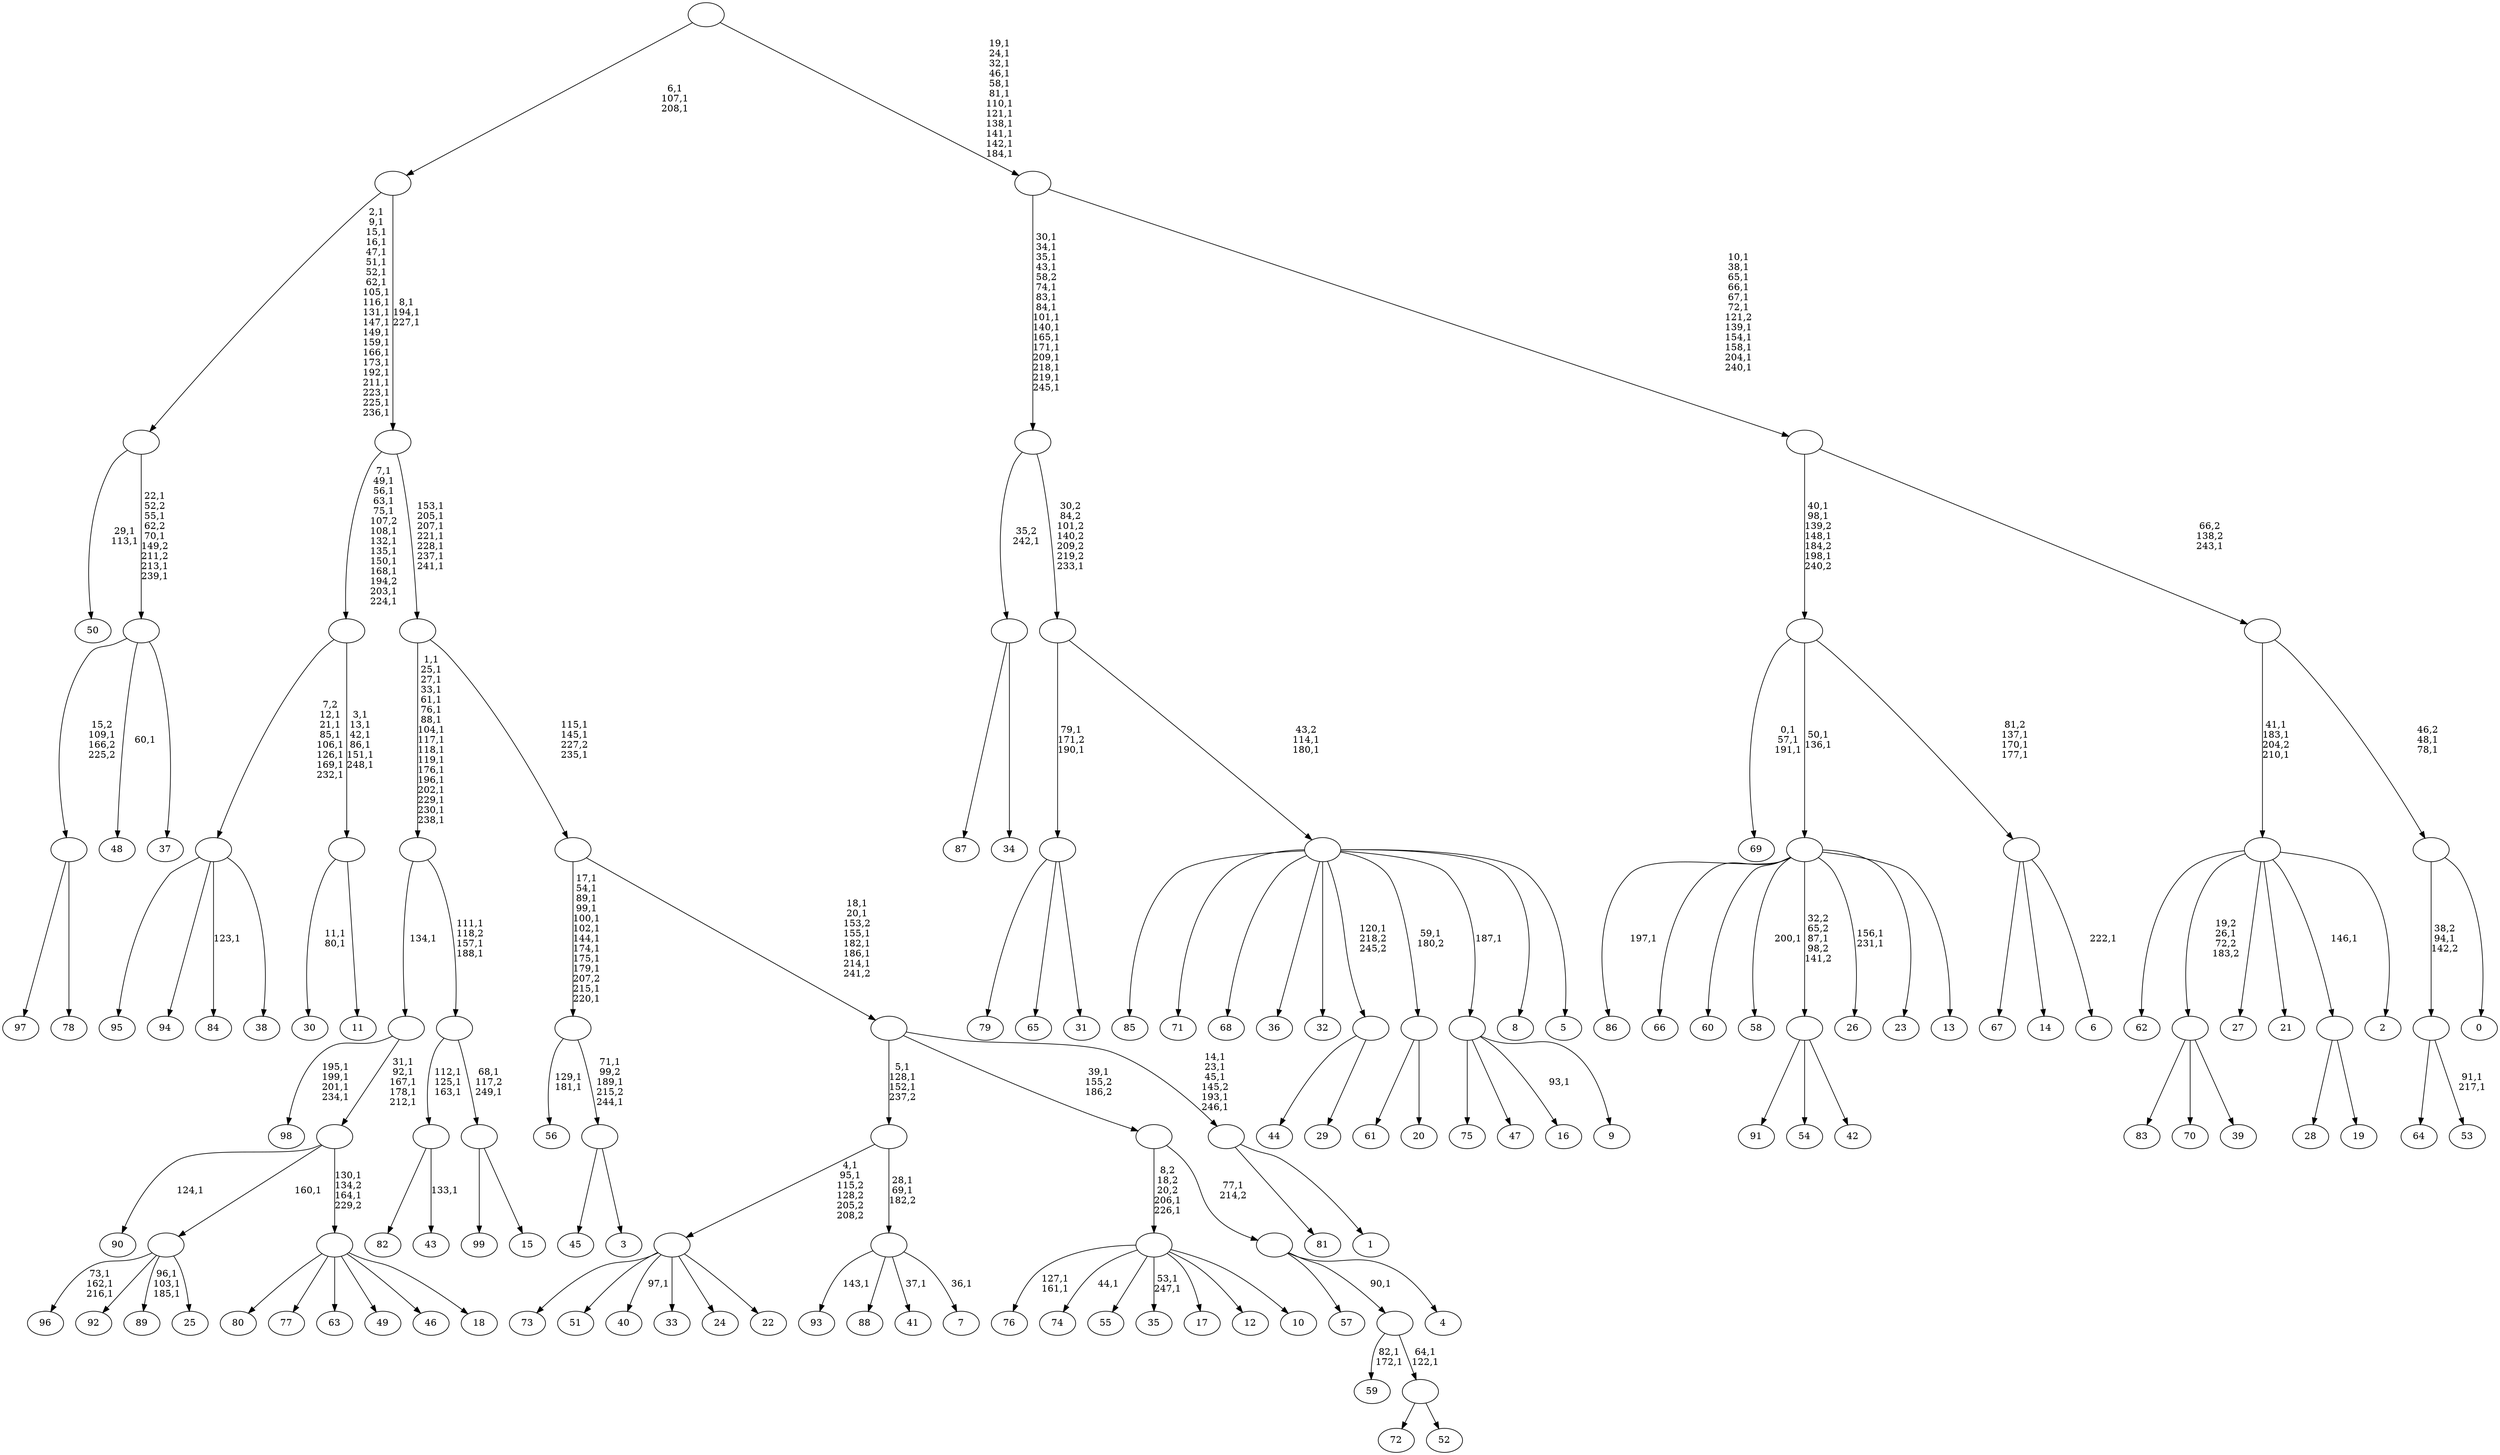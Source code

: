 digraph T {
	350 [label="99"]
	349 [label="98"]
	344 [label="97"]
	343 [label="96"]
	339 [label="95"]
	338 [label="94"]
	337 [label="93"]
	335 [label="92"]
	334 [label="91"]
	333 [label="90"]
	331 [label="89"]
	327 [label="88"]
	326 [label="87"]
	325 [label="86"]
	323 [label="85"]
	322 [label="84"]
	320 [label="83"]
	319 [label="82"]
	318 [label="81"]
	317 [label="80"]
	316 [label="79"]
	315 [label="78"]
	314 [label=""]
	313 [label="77"]
	312 [label="76"]
	309 [label="75"]
	308 [label="74"]
	306 [label="73"]
	305 [label="72"]
	304 [label="71"]
	303 [label="70"]
	302 [label="69"]
	298 [label="68"]
	297 [label="67"]
	296 [label="66"]
	295 [label="65"]
	294 [label="64"]
	293 [label="63"]
	292 [label="62"]
	291 [label="61"]
	290 [label="60"]
	289 [label="59"]
	286 [label="58"]
	284 [label="57"]
	283 [label="56"]
	280 [label="55"]
	279 [label="54"]
	278 [label="53"]
	275 [label=""]
	274 [label="52"]
	273 [label=""]
	271 [label=""]
	270 [label="51"]
	269 [label="50"]
	266 [label="49"]
	265 [label="48"]
	263 [label="47"]
	262 [label="46"]
	261 [label="45"]
	260 [label="44"]
	259 [label="43"]
	257 [label=""]
	254 [label="42"]
	253 [label=""]
	252 [label="41"]
	250 [label="40"]
	248 [label="39"]
	247 [label=""]
	246 [label="38"]
	245 [label=""]
	238 [label="37"]
	237 [label=""]
	232 [label=""]
	211 [label="36"]
	210 [label="35"]
	207 [label="34"]
	206 [label=""]
	205 [label="33"]
	204 [label="32"]
	203 [label="31"]
	202 [label=""]
	200 [label="30"]
	197 [label="29"]
	196 [label=""]
	195 [label="28"]
	194 [label="27"]
	193 [label="26"]
	190 [label="25"]
	189 [label=""]
	188 [label="24"]
	187 [label="23"]
	186 [label="22"]
	185 [label=""]
	183 [label="21"]
	182 [label="20"]
	181 [label=""]
	180 [label="19"]
	179 [label=""]
	178 [label="18"]
	177 [label=""]
	175 [label=""]
	170 [label=""]
	169 [label="17"]
	168 [label="16"]
	166 [label="15"]
	165 [label=""]
	163 [label=""]
	160 [label=""]
	143 [label="14"]
	142 [label="13"]
	141 [label=""]
	139 [label="12"]
	138 [label="11"]
	137 [label=""]
	131 [label=""]
	119 [label="10"]
	118 [label=""]
	116 [label="9"]
	115 [label=""]
	114 [label="8"]
	113 [label="7"]
	111 [label=""]
	109 [label=""]
	106 [label="6"]
	104 [label=""]
	101 [label=""]
	97 [label="5"]
	96 [label=""]
	94 [label=""]
	93 [label=""]
	78 [label="4"]
	77 [label=""]
	76 [label=""]
	75 [label="3"]
	74 [label=""]
	71 [label=""]
	59 [label="2"]
	58 [label=""]
	55 [label="1"]
	54 [label=""]
	49 [label=""]
	43 [label=""]
	40 [label=""]
	33 [label=""]
	30 [label=""]
	27 [label="0"]
	26 [label=""]
	24 [label=""]
	23 [label=""]
	12 [label=""]
	0 [label=""]
	314 -> 344 [label=""]
	314 -> 315 [label=""]
	275 -> 278 [label="91,1\n217,1"]
	275 -> 294 [label=""]
	273 -> 305 [label=""]
	273 -> 274 [label=""]
	271 -> 273 [label="64,1\n122,1"]
	271 -> 289 [label="82,1\n172,1"]
	257 -> 259 [label="133,1"]
	257 -> 319 [label=""]
	253 -> 334 [label=""]
	253 -> 279 [label=""]
	253 -> 254 [label=""]
	247 -> 320 [label=""]
	247 -> 303 [label=""]
	247 -> 248 [label=""]
	245 -> 322 [label="123,1"]
	245 -> 339 [label=""]
	245 -> 338 [label=""]
	245 -> 246 [label=""]
	237 -> 265 [label="60,1"]
	237 -> 314 [label="15,2\n109,1\n166,2\n225,2"]
	237 -> 238 [label=""]
	232 -> 237 [label="22,1\n52,2\n55,1\n62,2\n70,1\n149,2\n211,2\n213,1\n239,1"]
	232 -> 269 [label="29,1\n113,1"]
	206 -> 326 [label=""]
	206 -> 207 [label=""]
	202 -> 316 [label=""]
	202 -> 295 [label=""]
	202 -> 203 [label=""]
	196 -> 260 [label=""]
	196 -> 197 [label=""]
	189 -> 331 [label="96,1\n103,1\n185,1"]
	189 -> 343 [label="73,1\n162,1\n216,1"]
	189 -> 335 [label=""]
	189 -> 190 [label=""]
	185 -> 250 [label="97,1"]
	185 -> 306 [label=""]
	185 -> 270 [label=""]
	185 -> 205 [label=""]
	185 -> 188 [label=""]
	185 -> 186 [label=""]
	181 -> 291 [label=""]
	181 -> 182 [label=""]
	179 -> 195 [label=""]
	179 -> 180 [label=""]
	177 -> 317 [label=""]
	177 -> 313 [label=""]
	177 -> 293 [label=""]
	177 -> 266 [label=""]
	177 -> 262 [label=""]
	177 -> 178 [label=""]
	175 -> 177 [label="130,1\n134,2\n164,1\n229,2"]
	175 -> 333 [label="124,1"]
	175 -> 189 [label="160,1"]
	170 -> 175 [label="31,1\n92,1\n167,1\n178,1\n212,1"]
	170 -> 349 [label="195,1\n199,1\n201,1\n234,1"]
	165 -> 350 [label=""]
	165 -> 166 [label=""]
	163 -> 165 [label="68,1\n117,2\n249,1"]
	163 -> 257 [label="112,1\n125,1\n163,1"]
	160 -> 163 [label="111,1\n118,2\n157,1\n188,1"]
	160 -> 170 [label="134,1"]
	141 -> 193 [label="156,1\n231,1"]
	141 -> 286 [label="200,1"]
	141 -> 325 [label="197,1"]
	141 -> 296 [label=""]
	141 -> 290 [label=""]
	141 -> 253 [label="32,2\n65,2\n87,1\n98,2\n141,2"]
	141 -> 187 [label=""]
	141 -> 142 [label=""]
	137 -> 200 [label="11,1\n80,1"]
	137 -> 138 [label=""]
	131 -> 137 [label="3,1\n13,1\n42,1\n86,1\n151,1\n248,1"]
	131 -> 245 [label="7,2\n12,1\n21,1\n85,1\n106,1\n126,1\n169,1\n232,1"]
	118 -> 210 [label="53,1\n247,1"]
	118 -> 308 [label="44,1"]
	118 -> 312 [label="127,1\n161,1"]
	118 -> 280 [label=""]
	118 -> 169 [label=""]
	118 -> 139 [label=""]
	118 -> 119 [label=""]
	115 -> 168 [label="93,1"]
	115 -> 309 [label=""]
	115 -> 263 [label=""]
	115 -> 116 [label=""]
	111 -> 113 [label="36,1"]
	111 -> 252 [label="37,1"]
	111 -> 337 [label="143,1"]
	111 -> 327 [label=""]
	109 -> 111 [label="28,1\n69,1\n182,2"]
	109 -> 185 [label="4,1\n95,1\n115,2\n128,2\n205,2\n208,2"]
	104 -> 106 [label="222,1"]
	104 -> 297 [label=""]
	104 -> 143 [label=""]
	101 -> 104 [label="81,2\n137,1\n170,1\n177,1"]
	101 -> 141 [label="50,1\n136,1"]
	101 -> 302 [label="0,1\n57,1\n191,1"]
	96 -> 323 [label=""]
	96 -> 304 [label=""]
	96 -> 298 [label=""]
	96 -> 211 [label=""]
	96 -> 204 [label=""]
	96 -> 196 [label="120,1\n218,2\n245,2"]
	96 -> 181 [label="59,1\n180,2"]
	96 -> 115 [label="187,1"]
	96 -> 114 [label=""]
	96 -> 97 [label=""]
	94 -> 96 [label="43,2\n114,1\n180,1"]
	94 -> 202 [label="79,1\n171,2\n190,1"]
	93 -> 206 [label="35,2\n242,1"]
	93 -> 94 [label="30,2\n84,2\n101,2\n140,2\n209,2\n219,2\n233,1"]
	77 -> 284 [label=""]
	77 -> 271 [label="90,1"]
	77 -> 78 [label=""]
	76 -> 118 [label="8,2\n18,2\n20,2\n206,1\n226,1"]
	76 -> 77 [label="77,1\n214,2"]
	74 -> 261 [label=""]
	74 -> 75 [label=""]
	71 -> 74 [label="71,1\n99,2\n189,1\n215,2\n244,1"]
	71 -> 283 [label="129,1\n181,1"]
	58 -> 292 [label=""]
	58 -> 247 [label="19,2\n26,1\n72,2\n183,2"]
	58 -> 194 [label=""]
	58 -> 183 [label=""]
	58 -> 179 [label="146,1"]
	58 -> 59 [label=""]
	54 -> 318 [label=""]
	54 -> 55 [label=""]
	49 -> 54 [label="14,1\n23,1\n45,1\n145,2\n193,1\n246,1"]
	49 -> 109 [label="5,1\n128,1\n152,1\n237,2"]
	49 -> 76 [label="39,1\n155,2\n186,2"]
	43 -> 49 [label="18,1\n20,1\n153,2\n155,1\n182,1\n186,1\n214,1\n241,2"]
	43 -> 71 [label="17,1\n54,1\n89,1\n99,1\n100,1\n102,1\n144,1\n174,1\n175,1\n179,1\n207,2\n215,1\n220,1"]
	40 -> 43 [label="115,1\n145,1\n227,2\n235,1"]
	40 -> 160 [label="1,1\n25,1\n27,1\n33,1\n61,1\n76,1\n88,1\n104,1\n117,1\n118,1\n119,1\n176,1\n196,1\n202,1\n229,1\n230,1\n238,1"]
	33 -> 40 [label="153,1\n205,1\n207,1\n221,1\n228,1\n237,1\n241,1"]
	33 -> 131 [label="7,1\n49,1\n56,1\n63,1\n75,1\n107,2\n108,1\n132,1\n135,1\n150,1\n168,1\n194,2\n203,1\n224,1"]
	30 -> 33 [label="8,1\n194,1\n227,1"]
	30 -> 232 [label="2,1\n9,1\n15,1\n16,1\n47,1\n51,1\n52,1\n62,1\n105,1\n116,1\n131,1\n147,1\n149,1\n159,1\n166,1\n173,1\n192,1\n211,1\n223,1\n225,1\n236,1"]
	26 -> 275 [label="38,2\n94,1\n142,2"]
	26 -> 27 [label=""]
	24 -> 26 [label="46,2\n48,1\n78,1"]
	24 -> 58 [label="41,1\n183,1\n204,2\n210,1"]
	23 -> 101 [label="40,1\n98,1\n139,2\n148,1\n184,2\n198,1\n240,2"]
	23 -> 24 [label="66,2\n138,2\n243,1"]
	12 -> 23 [label="10,1\n38,1\n65,1\n66,1\n67,1\n72,1\n121,2\n139,1\n154,1\n158,1\n204,1\n240,1"]
	12 -> 93 [label="30,1\n34,1\n35,1\n43,1\n58,2\n74,1\n83,1\n84,1\n101,1\n140,1\n165,1\n171,1\n209,1\n218,1\n219,1\n245,1"]
	0 -> 12 [label="19,1\n24,1\n32,1\n46,1\n58,1\n81,1\n110,1\n121,1\n138,1\n141,1\n142,1\n184,1"]
	0 -> 30 [label="6,1\n107,1\n208,1"]
}
